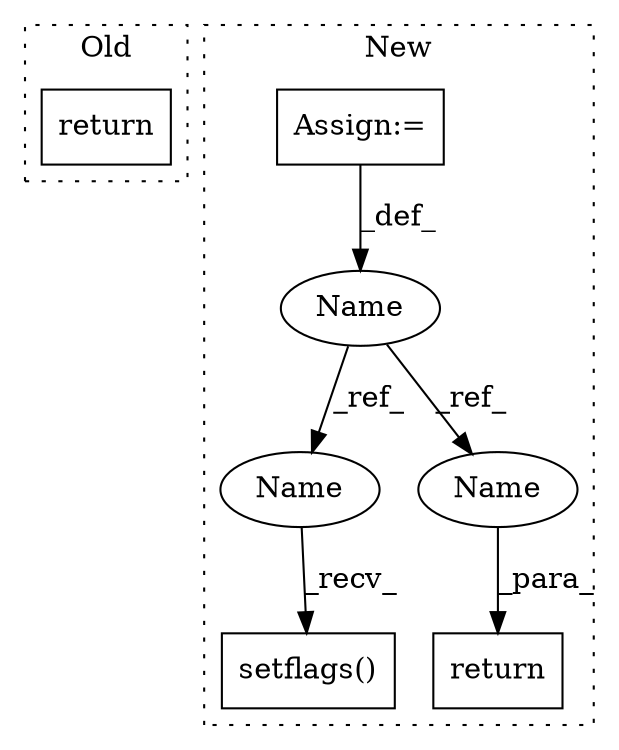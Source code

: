 digraph G {
subgraph cluster0 {
1 [label="return" a="93" s="2962" l="7" shape="box"];
label = "Old";
style="dotted";
}
subgraph cluster1 {
2 [label="setflags()" a="75" s="3078" l="23" shape="box"];
3 [label="Name" a="87" s="3019" l="5" shape="ellipse"];
4 [label="return" a="93" s="3110" l="7" shape="box"];
5 [label="Assign:=" a="68" s="3024" l="3" shape="box"];
6 [label="Name" a="87" s="3078" l="5" shape="ellipse"];
7 [label="Name" a="87" s="3117" l="5" shape="ellipse"];
label = "New";
style="dotted";
}
3 -> 7 [label="_ref_"];
3 -> 6 [label="_ref_"];
5 -> 3 [label="_def_"];
6 -> 2 [label="_recv_"];
7 -> 4 [label="_para_"];
}